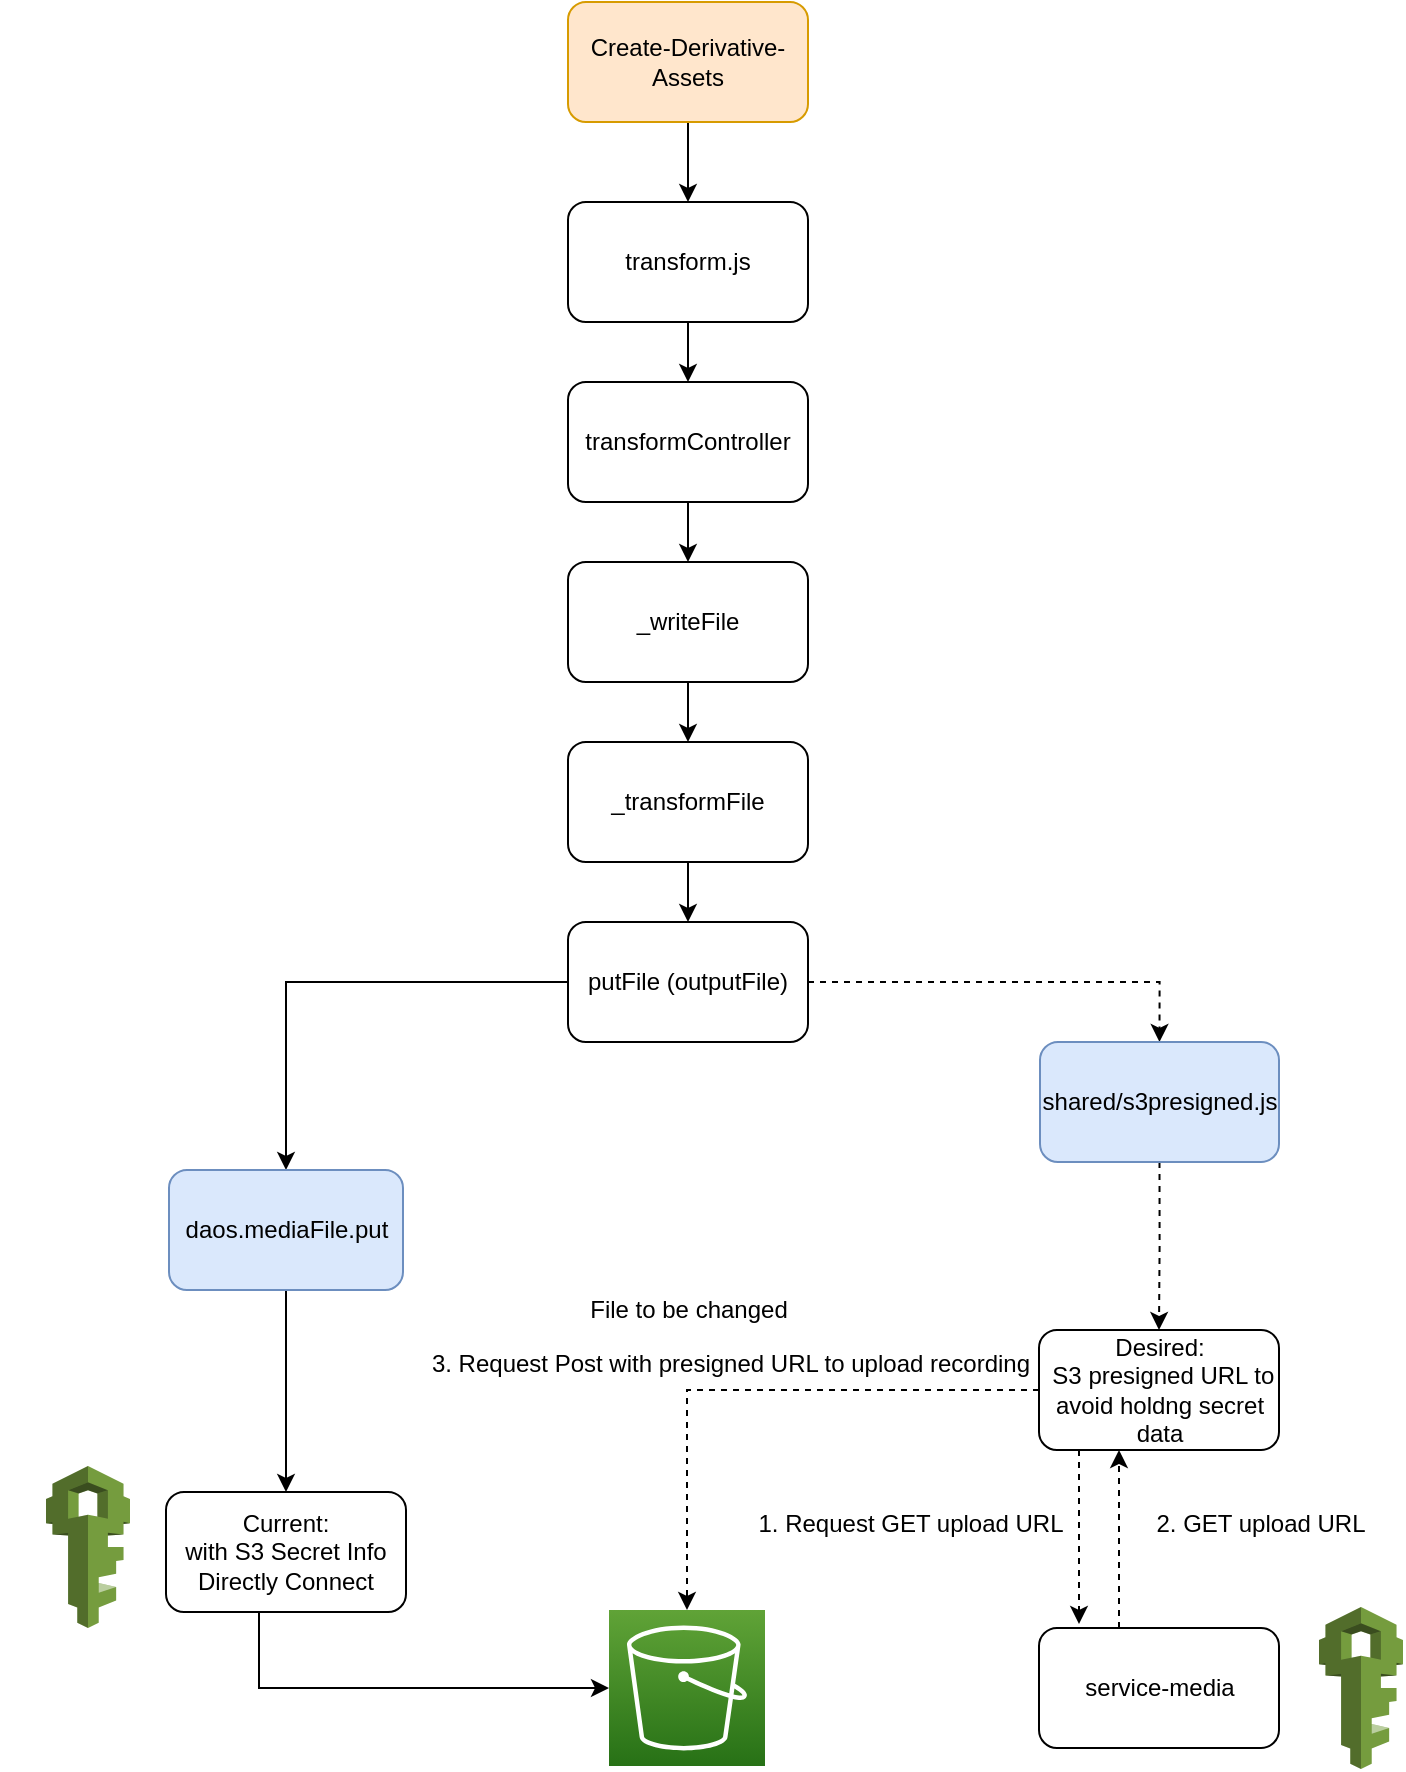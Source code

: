 <mxfile version="18.0.1" type="github">
  <diagram id="ny3oVwAZ4V_wvto3aZBs" name="Page-1">
    <mxGraphModel dx="782" dy="1109" grid="1" gridSize="10" guides="1" tooltips="1" connect="1" arrows="1" fold="1" page="1" pageScale="1" pageWidth="827" pageHeight="1169" math="0" shadow="0">
      <root>
        <mxCell id="0" />
        <mxCell id="1" parent="0" />
        <mxCell id="yP4ieVi-nLM1ygez4TLR-7" value="" style="edgeStyle=orthogonalEdgeStyle;rounded=0;orthogonalLoop=1;jettySize=auto;html=1;" parent="1" source="yP4ieVi-nLM1ygez4TLR-1" target="yP4ieVi-nLM1ygez4TLR-2" edge="1">
          <mxGeometry relative="1" as="geometry" />
        </mxCell>
        <mxCell id="yP4ieVi-nLM1ygez4TLR-1" value="transform.js" style="rounded=1;whiteSpace=wrap;html=1;" parent="1" vertex="1">
          <mxGeometry x="354" y="290" width="120" height="60" as="geometry" />
        </mxCell>
        <mxCell id="yP4ieVi-nLM1ygez4TLR-8" value="" style="edgeStyle=orthogonalEdgeStyle;rounded=0;orthogonalLoop=1;jettySize=auto;html=1;" parent="1" source="yP4ieVi-nLM1ygez4TLR-2" target="yP4ieVi-nLM1ygez4TLR-3" edge="1">
          <mxGeometry relative="1" as="geometry" />
        </mxCell>
        <mxCell id="yP4ieVi-nLM1ygez4TLR-2" value="transformController" style="rounded=1;whiteSpace=wrap;html=1;" parent="1" vertex="1">
          <mxGeometry x="354" y="380" width="120" height="60" as="geometry" />
        </mxCell>
        <mxCell id="yP4ieVi-nLM1ygez4TLR-9" value="" style="edgeStyle=orthogonalEdgeStyle;rounded=0;orthogonalLoop=1;jettySize=auto;html=1;" parent="1" source="yP4ieVi-nLM1ygez4TLR-3" target="yP4ieVi-nLM1ygez4TLR-4" edge="1">
          <mxGeometry relative="1" as="geometry" />
        </mxCell>
        <mxCell id="yP4ieVi-nLM1ygez4TLR-3" value="_writeFile" style="rounded=1;whiteSpace=wrap;html=1;" parent="1" vertex="1">
          <mxGeometry x="354" y="470" width="120" height="60" as="geometry" />
        </mxCell>
        <mxCell id="yP4ieVi-nLM1ygez4TLR-10" value="" style="edgeStyle=orthogonalEdgeStyle;rounded=0;orthogonalLoop=1;jettySize=auto;html=1;" parent="1" source="yP4ieVi-nLM1ygez4TLR-4" target="yP4ieVi-nLM1ygez4TLR-5" edge="1">
          <mxGeometry relative="1" as="geometry" />
        </mxCell>
        <mxCell id="yP4ieVi-nLM1ygez4TLR-4" value="_transformFile" style="rounded=1;whiteSpace=wrap;html=1;" parent="1" vertex="1">
          <mxGeometry x="354" y="560" width="120" height="60" as="geometry" />
        </mxCell>
        <mxCell id="EooDAORPQ9iUzGNVsF7X-6" style="edgeStyle=orthogonalEdgeStyle;rounded=0;orthogonalLoop=1;jettySize=auto;html=1;entryX=0.5;entryY=0;entryDx=0;entryDy=0;dashed=1;" edge="1" parent="1" source="yP4ieVi-nLM1ygez4TLR-5" target="EooDAORPQ9iUzGNVsF7X-5">
          <mxGeometry relative="1" as="geometry" />
        </mxCell>
        <mxCell id="yP4ieVi-nLM1ygez4TLR-5" value="putFile (outputFile)" style="rounded=1;whiteSpace=wrap;html=1;" parent="1" vertex="1">
          <mxGeometry x="354" y="650" width="120" height="60" as="geometry" />
        </mxCell>
        <mxCell id="yP4ieVi-nLM1ygez4TLR-13" value="" style="edgeStyle=orthogonalEdgeStyle;rounded=0;orthogonalLoop=1;jettySize=auto;html=1;" parent="1" target="yP4ieVi-nLM1ygez4TLR-12" edge="1">
          <mxGeometry relative="1" as="geometry">
            <mxPoint x="414" y="620" as="sourcePoint" />
          </mxGeometry>
        </mxCell>
        <mxCell id="yP4ieVi-nLM1ygez4TLR-15" style="edgeStyle=orthogonalEdgeStyle;rounded=0;orthogonalLoop=1;jettySize=auto;html=1;entryX=0.5;entryY=0;entryDx=0;entryDy=0;exitX=0;exitY=0.5;exitDx=0;exitDy=0;" parent="1" source="yP4ieVi-nLM1ygez4TLR-5" target="yP4ieVi-nLM1ygez4TLR-34" edge="1">
          <mxGeometry relative="1" as="geometry">
            <mxPoint x="414" y="710" as="sourcePoint" />
            <mxPoint x="414" y="740" as="targetPoint" />
            <Array as="points">
              <mxPoint x="213" y="680" />
            </Array>
          </mxGeometry>
        </mxCell>
        <mxCell id="yP4ieVi-nLM1ygez4TLR-32" value="" style="edgeStyle=orthogonalEdgeStyle;rounded=0;orthogonalLoop=1;jettySize=auto;html=1;" parent="1" source="yP4ieVi-nLM1ygez4TLR-34" target="yP4ieVi-nLM1ygez4TLR-36" edge="1">
          <mxGeometry relative="1" as="geometry" />
        </mxCell>
        <mxCell id="yP4ieVi-nLM1ygez4TLR-33" style="edgeStyle=orthogonalEdgeStyle;rounded=0;orthogonalLoop=1;jettySize=auto;html=1;dashed=1;exitX=0.5;exitY=1;exitDx=0;exitDy=0;" parent="1" source="EooDAORPQ9iUzGNVsF7X-5" target="yP4ieVi-nLM1ygez4TLR-38" edge="1">
          <mxGeometry relative="1" as="geometry">
            <mxPoint x="520" y="790" as="sourcePoint" />
          </mxGeometry>
        </mxCell>
        <mxCell id="yP4ieVi-nLM1ygez4TLR-34" value="daos.mediaFile.put" style="rounded=1;whiteSpace=wrap;html=1;fillColor=#dae8fc;strokeColor=#6c8ebf;" parent="1" vertex="1">
          <mxGeometry x="154.5" y="774" width="117" height="60" as="geometry" />
        </mxCell>
        <mxCell id="yP4ieVi-nLM1ygez4TLR-35" style="edgeStyle=orthogonalEdgeStyle;orthogonalLoop=1;jettySize=auto;html=1;rounded=0;" parent="1" source="yP4ieVi-nLM1ygez4TLR-36" target="yP4ieVi-nLM1ygez4TLR-39" edge="1">
          <mxGeometry relative="1" as="geometry">
            <Array as="points">
              <mxPoint x="199.5" y="1033" />
            </Array>
          </mxGeometry>
        </mxCell>
        <mxCell id="yP4ieVi-nLM1ygez4TLR-36" value="Current:&lt;br&gt;with S3 Secret Info&lt;br&gt;Directly Connect" style="rounded=1;whiteSpace=wrap;html=1;" parent="1" vertex="1">
          <mxGeometry x="153" y="935" width="120" height="60" as="geometry" />
        </mxCell>
        <mxCell id="yP4ieVi-nLM1ygez4TLR-51" style="edgeStyle=orthogonalEdgeStyle;rounded=0;orthogonalLoop=1;jettySize=auto;html=1;dashed=1;" parent="1" source="yP4ieVi-nLM1ygez4TLR-38" edge="1">
          <mxGeometry relative="1" as="geometry">
            <mxPoint x="609.5" y="1001" as="targetPoint" />
            <Array as="points">
              <mxPoint x="609.5" y="941" />
              <mxPoint x="609.5" y="941" />
            </Array>
          </mxGeometry>
        </mxCell>
        <mxCell id="yP4ieVi-nLM1ygez4TLR-53" style="edgeStyle=orthogonalEdgeStyle;rounded=0;orthogonalLoop=1;jettySize=auto;html=1;dashed=1;" parent="1" source="yP4ieVi-nLM1ygez4TLR-38" target="yP4ieVi-nLM1ygez4TLR-39" edge="1">
          <mxGeometry relative="1" as="geometry" />
        </mxCell>
        <mxCell id="yP4ieVi-nLM1ygez4TLR-38" value="Desired:&lt;br&gt;&amp;nbsp;S3 presigned URL to avoid holdng secret data" style="rounded=1;whiteSpace=wrap;html=1;" parent="1" vertex="1">
          <mxGeometry x="589.5" y="854" width="120" height="60" as="geometry" />
        </mxCell>
        <mxCell id="yP4ieVi-nLM1ygez4TLR-39" value="" style="sketch=0;points=[[0,0,0],[0.25,0,0],[0.5,0,0],[0.75,0,0],[1,0,0],[0,1,0],[0.25,1,0],[0.5,1,0],[0.75,1,0],[1,1,0],[0,0.25,0],[0,0.5,0],[0,0.75,0],[1,0.25,0],[1,0.5,0],[1,0.75,0]];outlineConnect=0;fontColor=#232F3E;gradientColor=#60A337;gradientDirection=north;fillColor=#277116;strokeColor=#ffffff;dashed=0;verticalLabelPosition=bottom;verticalAlign=top;align=center;html=1;fontSize=12;fontStyle=0;aspect=fixed;shape=mxgraph.aws4.resourceIcon;resIcon=mxgraph.aws4.s3;" parent="1" vertex="1">
          <mxGeometry x="374.5" y="994" width="78" height="78" as="geometry" />
        </mxCell>
        <mxCell id="yP4ieVi-nLM1ygez4TLR-48" style="edgeStyle=orthogonalEdgeStyle;rounded=0;orthogonalLoop=1;jettySize=auto;html=1;dashed=1;" parent="1" source="yP4ieVi-nLM1ygez4TLR-41" target="yP4ieVi-nLM1ygez4TLR-38" edge="1">
          <mxGeometry relative="1" as="geometry">
            <Array as="points">
              <mxPoint x="629.5" y="951" />
              <mxPoint x="629.5" y="951" />
            </Array>
          </mxGeometry>
        </mxCell>
        <mxCell id="yP4ieVi-nLM1ygez4TLR-41" value="service-media" style="rounded=1;whiteSpace=wrap;html=1;" parent="1" vertex="1">
          <mxGeometry x="589.5" y="1003" width="120" height="60" as="geometry" />
        </mxCell>
        <mxCell id="yP4ieVi-nLM1ygez4TLR-42" value="File to be changed&lt;br&gt;" style="text;html=1;align=center;verticalAlign=middle;resizable=0;points=[];autosize=1;strokeColor=none;fillColor=none;" parent="1" vertex="1">
          <mxGeometry x="358.5" y="834" width="110" height="20" as="geometry" />
        </mxCell>
        <mxCell id="yP4ieVi-nLM1ygez4TLR-43" value="" style="outlineConnect=0;dashed=0;verticalLabelPosition=bottom;verticalAlign=top;align=center;html=1;shape=mxgraph.aws3.iam;fillColor=#759C3E;gradientColor=none;" parent="1" vertex="1">
          <mxGeometry x="93" y="922" width="42" height="81" as="geometry" />
        </mxCell>
        <mxCell id="yP4ieVi-nLM1ygez4TLR-44" value="" style="outlineConnect=0;dashed=0;verticalLabelPosition=bottom;verticalAlign=top;align=center;html=1;shape=mxgraph.aws3.iam;fillColor=#759C3E;gradientColor=none;" parent="1" vertex="1">
          <mxGeometry x="729.5" y="992.5" width="42" height="81" as="geometry" />
        </mxCell>
        <mxCell id="yP4ieVi-nLM1ygez4TLR-45" value="" style="shape=image;html=1;verticalAlign=top;verticalLabelPosition=bottom;labelBackgroundColor=#ffffff;imageAspect=0;aspect=fixed;image=https://cdn3.iconfinder.com/data/icons/flat-actions-icons-9/792/Close_Icon-128.png" parent="1" vertex="1">
          <mxGeometry x="70" y="915" width="88" height="88" as="geometry" />
        </mxCell>
        <mxCell id="yP4ieVi-nLM1ygez4TLR-46" value="" style="shape=image;html=1;verticalAlign=top;verticalLabelPosition=bottom;labelBackgroundColor=#ffffff;imageAspect=0;aspect=fixed;image=https://cdn3.iconfinder.com/data/icons/flat-actions-icons-9/792/Close_Icon-128.png" parent="1" vertex="1">
          <mxGeometry x="169" y="640" width="88" height="88" as="geometry" />
        </mxCell>
        <mxCell id="yP4ieVi-nLM1ygez4TLR-49" value="2. GET upload URL" style="text;html=1;align=center;verticalAlign=middle;resizable=0;points=[];autosize=1;strokeColor=none;fillColor=none;" parent="1" vertex="1">
          <mxGeometry x="639.5" y="941" width="120" height="20" as="geometry" />
        </mxCell>
        <mxCell id="yP4ieVi-nLM1ygez4TLR-50" value="1. Request GET upload URL" style="text;html=1;align=center;verticalAlign=middle;resizable=0;points=[];autosize=1;strokeColor=none;fillColor=none;" parent="1" vertex="1">
          <mxGeometry x="439.5" y="941" width="170" height="20" as="geometry" />
        </mxCell>
        <mxCell id="yP4ieVi-nLM1ygez4TLR-54" value="3. Request Post with presigned URL to upload recording" style="text;html=1;align=center;verticalAlign=middle;resizable=0;points=[];autosize=1;strokeColor=none;fillColor=none;" parent="1" vertex="1">
          <mxGeometry x="279.5" y="861" width="310" height="20" as="geometry" />
        </mxCell>
        <mxCell id="EooDAORPQ9iUzGNVsF7X-3" value="" style="edgeStyle=orthogonalEdgeStyle;rounded=0;orthogonalLoop=1;jettySize=auto;html=1;" edge="1" parent="1" source="EooDAORPQ9iUzGNVsF7X-2" target="yP4ieVi-nLM1ygez4TLR-1">
          <mxGeometry relative="1" as="geometry" />
        </mxCell>
        <mxCell id="EooDAORPQ9iUzGNVsF7X-2" value="Create-Derivative-Assets" style="rounded=1;whiteSpace=wrap;html=1;fillColor=#ffe6cc;strokeColor=#d79b00;" vertex="1" parent="1">
          <mxGeometry x="354" y="190" width="120" height="60" as="geometry" />
        </mxCell>
        <mxCell id="EooDAORPQ9iUzGNVsF7X-5" value="shared/s3presigned.js" style="rounded=1;whiteSpace=wrap;html=1;fillColor=#dae8fc;strokeColor=#6c8ebf;" vertex="1" parent="1">
          <mxGeometry x="590" y="710" width="119.5" height="60" as="geometry" />
        </mxCell>
      </root>
    </mxGraphModel>
  </diagram>
</mxfile>
